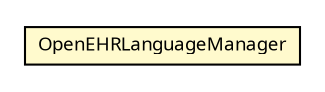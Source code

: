 #!/usr/local/bin/dot
#
# Class diagram 
# Generated by UMLGraph version R5_6 (http://www.umlgraph.org/)
#

digraph G {
	edge [fontname="Trebuchet MS",fontsize=10,labelfontname="Trebuchet MS",labelfontsize=10];
	node [fontname="Trebuchet MS",fontsize=10,shape=plaintext];
	nodesep=0.25;
	ranksep=0.5;
	// se.cambio.cds.openehr.util.OpenEHRLanguageManager
	c262215 [label=<<table title="se.cambio.cds.openehr.util.OpenEHRLanguageManager" border="0" cellborder="1" cellspacing="0" cellpadding="2" port="p" bgcolor="lemonChiffon" href="./OpenEHRLanguageManager.html">
		<tr><td><table border="0" cellspacing="0" cellpadding="1">
<tr><td align="center" balign="center"><font face="Trebuchet MS"> OpenEHRLanguageManager </font></td></tr>
		</table></td></tr>
		</table>>, URL="./OpenEHRLanguageManager.html", fontname="Trebuchet MS", fontcolor="black", fontsize=9.0];
}

